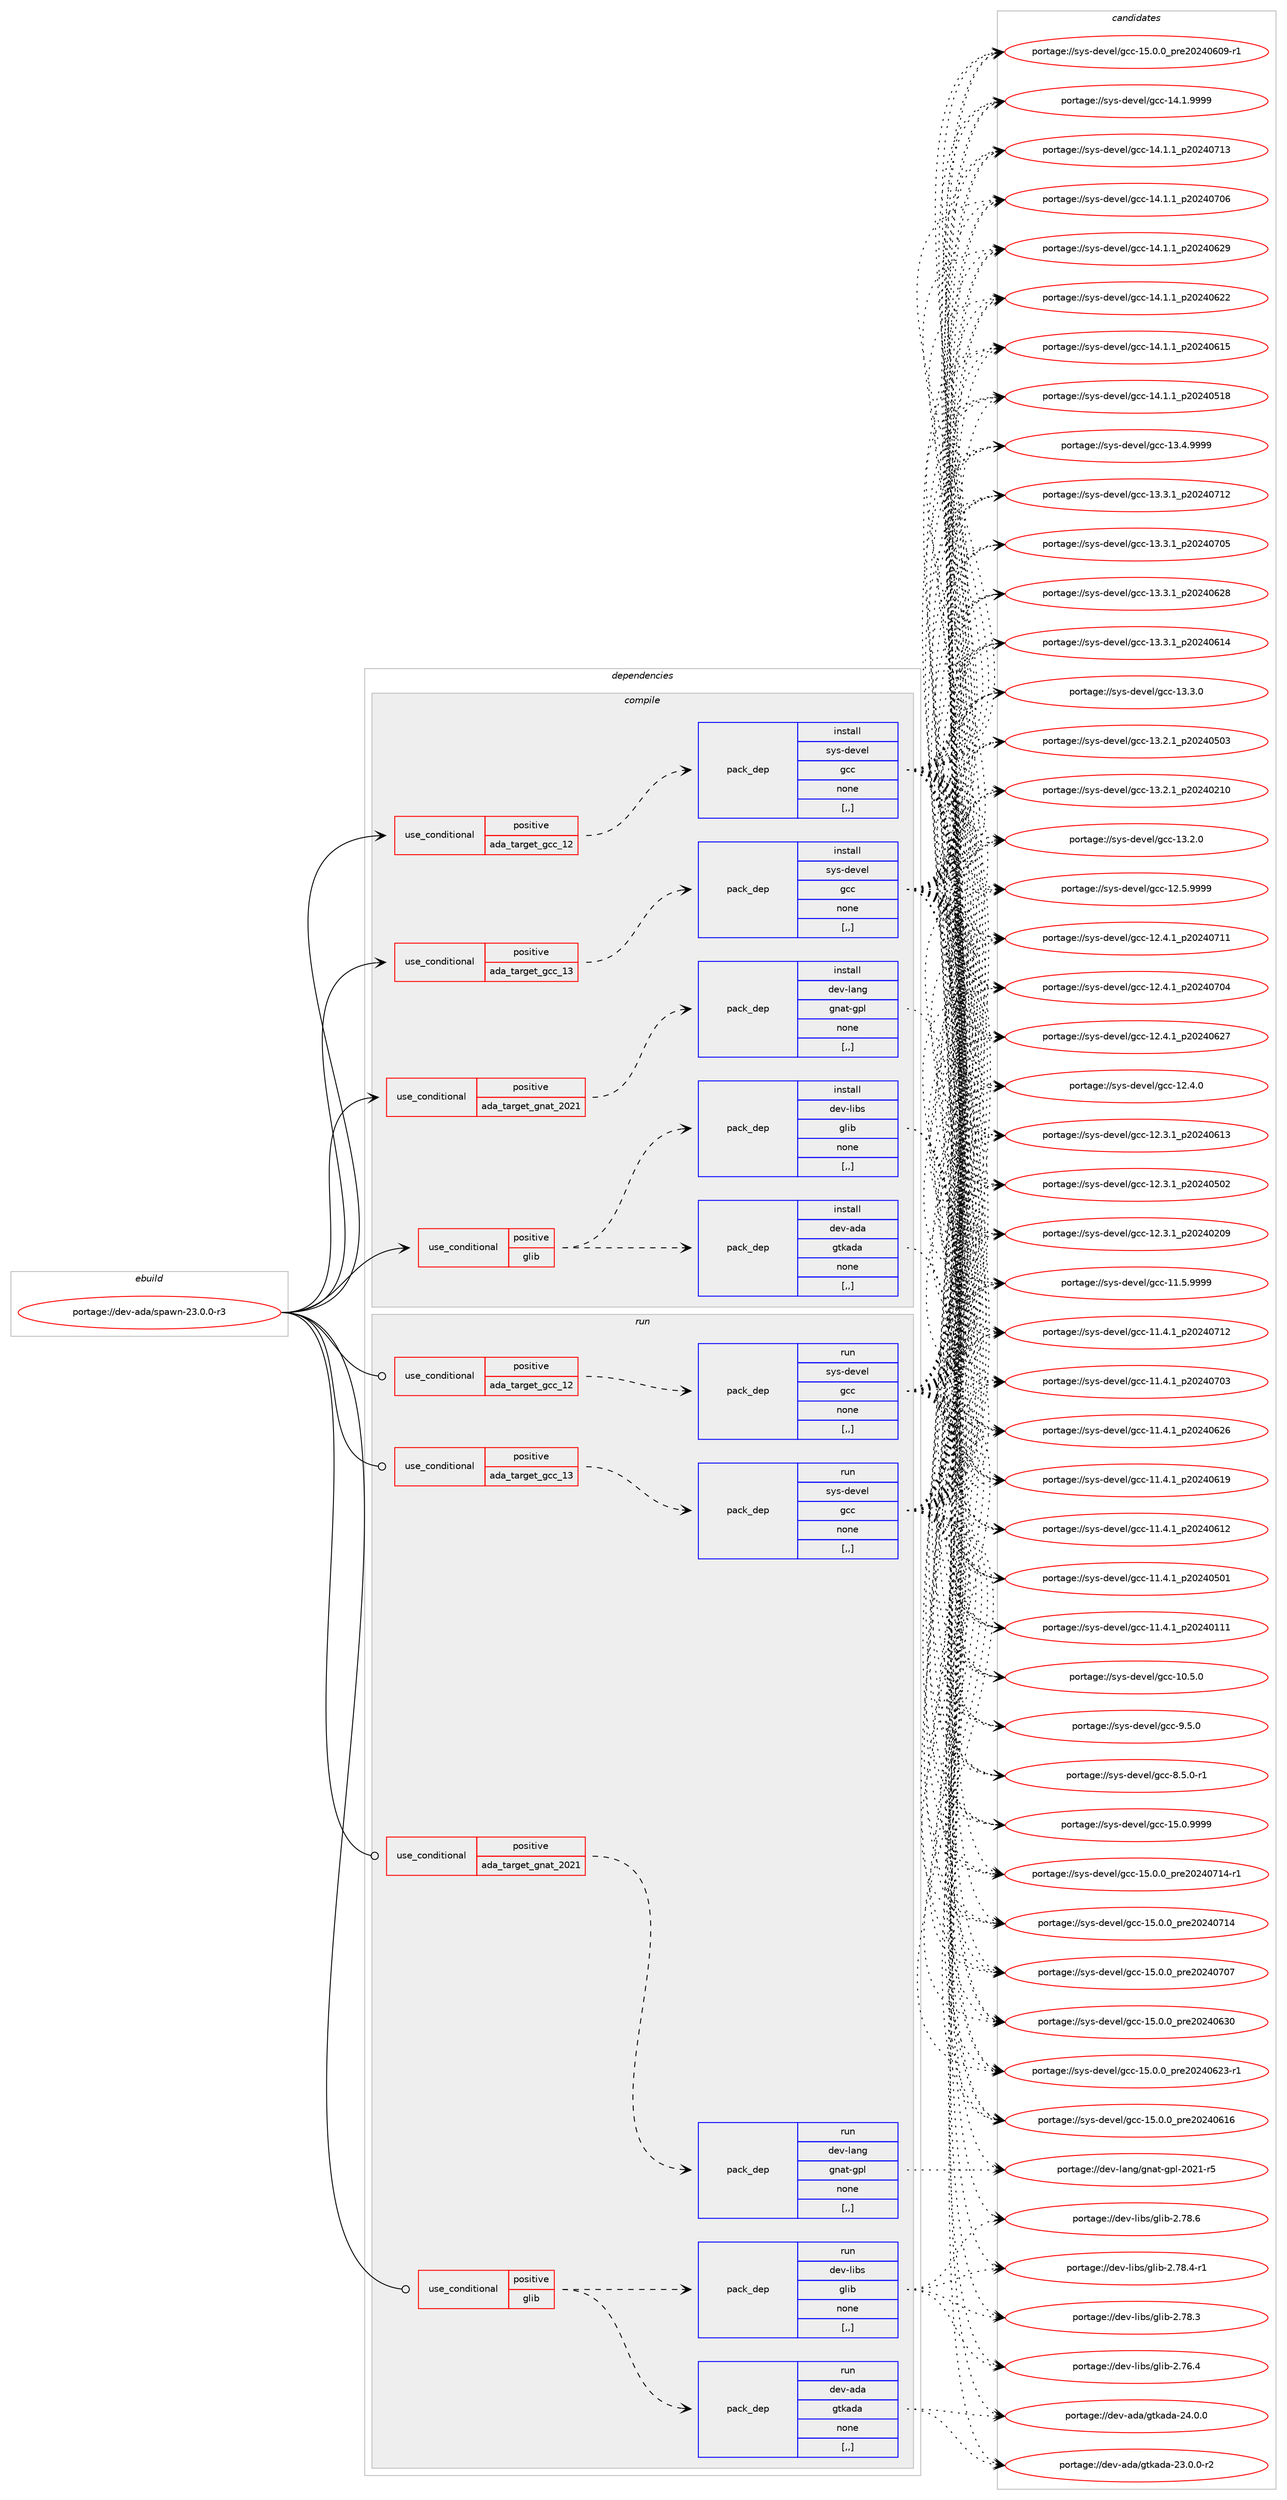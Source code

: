 digraph prolog {

# *************
# Graph options
# *************

newrank=true;
concentrate=true;
compound=true;
graph [rankdir=LR,fontname=Helvetica,fontsize=10,ranksep=1.5];#, ranksep=2.5, nodesep=0.2];
edge  [arrowhead=vee];
node  [fontname=Helvetica,fontsize=10];

# **********
# The ebuild
# **********

subgraph cluster_leftcol {
color=gray;
rank=same;
label=<<i>ebuild</i>>;
id [label="portage://dev-ada/spawn-23.0.0-r3", color=red, width=4, href="../dev-ada/spawn-23.0.0-r3.svg"];
}

# ****************
# The dependencies
# ****************

subgraph cluster_midcol {
color=gray;
label=<<i>dependencies</i>>;
subgraph cluster_compile {
fillcolor="#eeeeee";
style=filled;
label=<<i>compile</i>>;
subgraph cond16590 {
dependency63866 [label=<<TABLE BORDER="0" CELLBORDER="1" CELLSPACING="0" CELLPADDING="4"><TR><TD ROWSPAN="3" CELLPADDING="10">use_conditional</TD></TR><TR><TD>positive</TD></TR><TR><TD>ada_target_gcc_12</TD></TR></TABLE>>, shape=none, color=red];
subgraph pack46370 {
dependency63867 [label=<<TABLE BORDER="0" CELLBORDER="1" CELLSPACING="0" CELLPADDING="4" WIDTH="220"><TR><TD ROWSPAN="6" CELLPADDING="30">pack_dep</TD></TR><TR><TD WIDTH="110">install</TD></TR><TR><TD>sys-devel</TD></TR><TR><TD>gcc</TD></TR><TR><TD>none</TD></TR><TR><TD>[,,]</TD></TR></TABLE>>, shape=none, color=blue];
}
dependency63866:e -> dependency63867:w [weight=20,style="dashed",arrowhead="vee"];
}
id:e -> dependency63866:w [weight=20,style="solid",arrowhead="vee"];
subgraph cond16591 {
dependency63868 [label=<<TABLE BORDER="0" CELLBORDER="1" CELLSPACING="0" CELLPADDING="4"><TR><TD ROWSPAN="3" CELLPADDING="10">use_conditional</TD></TR><TR><TD>positive</TD></TR><TR><TD>ada_target_gcc_13</TD></TR></TABLE>>, shape=none, color=red];
subgraph pack46371 {
dependency63869 [label=<<TABLE BORDER="0" CELLBORDER="1" CELLSPACING="0" CELLPADDING="4" WIDTH="220"><TR><TD ROWSPAN="6" CELLPADDING="30">pack_dep</TD></TR><TR><TD WIDTH="110">install</TD></TR><TR><TD>sys-devel</TD></TR><TR><TD>gcc</TD></TR><TR><TD>none</TD></TR><TR><TD>[,,]</TD></TR></TABLE>>, shape=none, color=blue];
}
dependency63868:e -> dependency63869:w [weight=20,style="dashed",arrowhead="vee"];
}
id:e -> dependency63868:w [weight=20,style="solid",arrowhead="vee"];
subgraph cond16592 {
dependency63870 [label=<<TABLE BORDER="0" CELLBORDER="1" CELLSPACING="0" CELLPADDING="4"><TR><TD ROWSPAN="3" CELLPADDING="10">use_conditional</TD></TR><TR><TD>positive</TD></TR><TR><TD>ada_target_gnat_2021</TD></TR></TABLE>>, shape=none, color=red];
subgraph pack46372 {
dependency63871 [label=<<TABLE BORDER="0" CELLBORDER="1" CELLSPACING="0" CELLPADDING="4" WIDTH="220"><TR><TD ROWSPAN="6" CELLPADDING="30">pack_dep</TD></TR><TR><TD WIDTH="110">install</TD></TR><TR><TD>dev-lang</TD></TR><TR><TD>gnat-gpl</TD></TR><TR><TD>none</TD></TR><TR><TD>[,,]</TD></TR></TABLE>>, shape=none, color=blue];
}
dependency63870:e -> dependency63871:w [weight=20,style="dashed",arrowhead="vee"];
}
id:e -> dependency63870:w [weight=20,style="solid",arrowhead="vee"];
subgraph cond16593 {
dependency63872 [label=<<TABLE BORDER="0" CELLBORDER="1" CELLSPACING="0" CELLPADDING="4"><TR><TD ROWSPAN="3" CELLPADDING="10">use_conditional</TD></TR><TR><TD>positive</TD></TR><TR><TD>glib</TD></TR></TABLE>>, shape=none, color=red];
subgraph pack46373 {
dependency63873 [label=<<TABLE BORDER="0" CELLBORDER="1" CELLSPACING="0" CELLPADDING="4" WIDTH="220"><TR><TD ROWSPAN="6" CELLPADDING="30">pack_dep</TD></TR><TR><TD WIDTH="110">install</TD></TR><TR><TD>dev-ada</TD></TR><TR><TD>gtkada</TD></TR><TR><TD>none</TD></TR><TR><TD>[,,]</TD></TR></TABLE>>, shape=none, color=blue];
}
dependency63872:e -> dependency63873:w [weight=20,style="dashed",arrowhead="vee"];
subgraph pack46374 {
dependency63874 [label=<<TABLE BORDER="0" CELLBORDER="1" CELLSPACING="0" CELLPADDING="4" WIDTH="220"><TR><TD ROWSPAN="6" CELLPADDING="30">pack_dep</TD></TR><TR><TD WIDTH="110">install</TD></TR><TR><TD>dev-libs</TD></TR><TR><TD>glib</TD></TR><TR><TD>none</TD></TR><TR><TD>[,,]</TD></TR></TABLE>>, shape=none, color=blue];
}
dependency63872:e -> dependency63874:w [weight=20,style="dashed",arrowhead="vee"];
}
id:e -> dependency63872:w [weight=20,style="solid",arrowhead="vee"];
}
subgraph cluster_compileandrun {
fillcolor="#eeeeee";
style=filled;
label=<<i>compile and run</i>>;
}
subgraph cluster_run {
fillcolor="#eeeeee";
style=filled;
label=<<i>run</i>>;
subgraph cond16594 {
dependency63875 [label=<<TABLE BORDER="0" CELLBORDER="1" CELLSPACING="0" CELLPADDING="4"><TR><TD ROWSPAN="3" CELLPADDING="10">use_conditional</TD></TR><TR><TD>positive</TD></TR><TR><TD>ada_target_gcc_12</TD></TR></TABLE>>, shape=none, color=red];
subgraph pack46375 {
dependency63876 [label=<<TABLE BORDER="0" CELLBORDER="1" CELLSPACING="0" CELLPADDING="4" WIDTH="220"><TR><TD ROWSPAN="6" CELLPADDING="30">pack_dep</TD></TR><TR><TD WIDTH="110">run</TD></TR><TR><TD>sys-devel</TD></TR><TR><TD>gcc</TD></TR><TR><TD>none</TD></TR><TR><TD>[,,]</TD></TR></TABLE>>, shape=none, color=blue];
}
dependency63875:e -> dependency63876:w [weight=20,style="dashed",arrowhead="vee"];
}
id:e -> dependency63875:w [weight=20,style="solid",arrowhead="odot"];
subgraph cond16595 {
dependency63877 [label=<<TABLE BORDER="0" CELLBORDER="1" CELLSPACING="0" CELLPADDING="4"><TR><TD ROWSPAN="3" CELLPADDING="10">use_conditional</TD></TR><TR><TD>positive</TD></TR><TR><TD>ada_target_gcc_13</TD></TR></TABLE>>, shape=none, color=red];
subgraph pack46376 {
dependency63878 [label=<<TABLE BORDER="0" CELLBORDER="1" CELLSPACING="0" CELLPADDING="4" WIDTH="220"><TR><TD ROWSPAN="6" CELLPADDING="30">pack_dep</TD></TR><TR><TD WIDTH="110">run</TD></TR><TR><TD>sys-devel</TD></TR><TR><TD>gcc</TD></TR><TR><TD>none</TD></TR><TR><TD>[,,]</TD></TR></TABLE>>, shape=none, color=blue];
}
dependency63877:e -> dependency63878:w [weight=20,style="dashed",arrowhead="vee"];
}
id:e -> dependency63877:w [weight=20,style="solid",arrowhead="odot"];
subgraph cond16596 {
dependency63879 [label=<<TABLE BORDER="0" CELLBORDER="1" CELLSPACING="0" CELLPADDING="4"><TR><TD ROWSPAN="3" CELLPADDING="10">use_conditional</TD></TR><TR><TD>positive</TD></TR><TR><TD>ada_target_gnat_2021</TD></TR></TABLE>>, shape=none, color=red];
subgraph pack46377 {
dependency63880 [label=<<TABLE BORDER="0" CELLBORDER="1" CELLSPACING="0" CELLPADDING="4" WIDTH="220"><TR><TD ROWSPAN="6" CELLPADDING="30">pack_dep</TD></TR><TR><TD WIDTH="110">run</TD></TR><TR><TD>dev-lang</TD></TR><TR><TD>gnat-gpl</TD></TR><TR><TD>none</TD></TR><TR><TD>[,,]</TD></TR></TABLE>>, shape=none, color=blue];
}
dependency63879:e -> dependency63880:w [weight=20,style="dashed",arrowhead="vee"];
}
id:e -> dependency63879:w [weight=20,style="solid",arrowhead="odot"];
subgraph cond16597 {
dependency63881 [label=<<TABLE BORDER="0" CELLBORDER="1" CELLSPACING="0" CELLPADDING="4"><TR><TD ROWSPAN="3" CELLPADDING="10">use_conditional</TD></TR><TR><TD>positive</TD></TR><TR><TD>glib</TD></TR></TABLE>>, shape=none, color=red];
subgraph pack46378 {
dependency63882 [label=<<TABLE BORDER="0" CELLBORDER="1" CELLSPACING="0" CELLPADDING="4" WIDTH="220"><TR><TD ROWSPAN="6" CELLPADDING="30">pack_dep</TD></TR><TR><TD WIDTH="110">run</TD></TR><TR><TD>dev-ada</TD></TR><TR><TD>gtkada</TD></TR><TR><TD>none</TD></TR><TR><TD>[,,]</TD></TR></TABLE>>, shape=none, color=blue];
}
dependency63881:e -> dependency63882:w [weight=20,style="dashed",arrowhead="vee"];
subgraph pack46379 {
dependency63883 [label=<<TABLE BORDER="0" CELLBORDER="1" CELLSPACING="0" CELLPADDING="4" WIDTH="220"><TR><TD ROWSPAN="6" CELLPADDING="30">pack_dep</TD></TR><TR><TD WIDTH="110">run</TD></TR><TR><TD>dev-libs</TD></TR><TR><TD>glib</TD></TR><TR><TD>none</TD></TR><TR><TD>[,,]</TD></TR></TABLE>>, shape=none, color=blue];
}
dependency63881:e -> dependency63883:w [weight=20,style="dashed",arrowhead="vee"];
}
id:e -> dependency63881:w [weight=20,style="solid",arrowhead="odot"];
}
}

# **************
# The candidates
# **************

subgraph cluster_choices {
rank=same;
color=gray;
label=<<i>candidates</i>>;

subgraph choice46370 {
color=black;
nodesep=1;
choice1151211154510010111810110847103999945495346484657575757 [label="portage://sys-devel/gcc-15.0.9999", color=red, width=4,href="../sys-devel/gcc-15.0.9999.svg"];
choice11512111545100101118101108471039999454953464846489511211410150485052485549524511449 [label="portage://sys-devel/gcc-15.0.0_pre20240714-r1", color=red, width=4,href="../sys-devel/gcc-15.0.0_pre20240714-r1.svg"];
choice1151211154510010111810110847103999945495346484648951121141015048505248554952 [label="portage://sys-devel/gcc-15.0.0_pre20240714", color=red, width=4,href="../sys-devel/gcc-15.0.0_pre20240714.svg"];
choice1151211154510010111810110847103999945495346484648951121141015048505248554855 [label="portage://sys-devel/gcc-15.0.0_pre20240707", color=red, width=4,href="../sys-devel/gcc-15.0.0_pre20240707.svg"];
choice1151211154510010111810110847103999945495346484648951121141015048505248545148 [label="portage://sys-devel/gcc-15.0.0_pre20240630", color=red, width=4,href="../sys-devel/gcc-15.0.0_pre20240630.svg"];
choice11512111545100101118101108471039999454953464846489511211410150485052485450514511449 [label="portage://sys-devel/gcc-15.0.0_pre20240623-r1", color=red, width=4,href="../sys-devel/gcc-15.0.0_pre20240623-r1.svg"];
choice1151211154510010111810110847103999945495346484648951121141015048505248544954 [label="portage://sys-devel/gcc-15.0.0_pre20240616", color=red, width=4,href="../sys-devel/gcc-15.0.0_pre20240616.svg"];
choice11512111545100101118101108471039999454953464846489511211410150485052485448574511449 [label="portage://sys-devel/gcc-15.0.0_pre20240609-r1", color=red, width=4,href="../sys-devel/gcc-15.0.0_pre20240609-r1.svg"];
choice1151211154510010111810110847103999945495246494657575757 [label="portage://sys-devel/gcc-14.1.9999", color=red, width=4,href="../sys-devel/gcc-14.1.9999.svg"];
choice1151211154510010111810110847103999945495246494649951125048505248554951 [label="portage://sys-devel/gcc-14.1.1_p20240713", color=red, width=4,href="../sys-devel/gcc-14.1.1_p20240713.svg"];
choice1151211154510010111810110847103999945495246494649951125048505248554854 [label="portage://sys-devel/gcc-14.1.1_p20240706", color=red, width=4,href="../sys-devel/gcc-14.1.1_p20240706.svg"];
choice1151211154510010111810110847103999945495246494649951125048505248545057 [label="portage://sys-devel/gcc-14.1.1_p20240629", color=red, width=4,href="../sys-devel/gcc-14.1.1_p20240629.svg"];
choice1151211154510010111810110847103999945495246494649951125048505248545050 [label="portage://sys-devel/gcc-14.1.1_p20240622", color=red, width=4,href="../sys-devel/gcc-14.1.1_p20240622.svg"];
choice1151211154510010111810110847103999945495246494649951125048505248544953 [label="portage://sys-devel/gcc-14.1.1_p20240615", color=red, width=4,href="../sys-devel/gcc-14.1.1_p20240615.svg"];
choice1151211154510010111810110847103999945495246494649951125048505248534956 [label="portage://sys-devel/gcc-14.1.1_p20240518", color=red, width=4,href="../sys-devel/gcc-14.1.1_p20240518.svg"];
choice1151211154510010111810110847103999945495146524657575757 [label="portage://sys-devel/gcc-13.4.9999", color=red, width=4,href="../sys-devel/gcc-13.4.9999.svg"];
choice1151211154510010111810110847103999945495146514649951125048505248554950 [label="portage://sys-devel/gcc-13.3.1_p20240712", color=red, width=4,href="../sys-devel/gcc-13.3.1_p20240712.svg"];
choice1151211154510010111810110847103999945495146514649951125048505248554853 [label="portage://sys-devel/gcc-13.3.1_p20240705", color=red, width=4,href="../sys-devel/gcc-13.3.1_p20240705.svg"];
choice1151211154510010111810110847103999945495146514649951125048505248545056 [label="portage://sys-devel/gcc-13.3.1_p20240628", color=red, width=4,href="../sys-devel/gcc-13.3.1_p20240628.svg"];
choice1151211154510010111810110847103999945495146514649951125048505248544952 [label="portage://sys-devel/gcc-13.3.1_p20240614", color=red, width=4,href="../sys-devel/gcc-13.3.1_p20240614.svg"];
choice1151211154510010111810110847103999945495146514648 [label="portage://sys-devel/gcc-13.3.0", color=red, width=4,href="../sys-devel/gcc-13.3.0.svg"];
choice1151211154510010111810110847103999945495146504649951125048505248534851 [label="portage://sys-devel/gcc-13.2.1_p20240503", color=red, width=4,href="../sys-devel/gcc-13.2.1_p20240503.svg"];
choice1151211154510010111810110847103999945495146504649951125048505248504948 [label="portage://sys-devel/gcc-13.2.1_p20240210", color=red, width=4,href="../sys-devel/gcc-13.2.1_p20240210.svg"];
choice1151211154510010111810110847103999945495146504648 [label="portage://sys-devel/gcc-13.2.0", color=red, width=4,href="../sys-devel/gcc-13.2.0.svg"];
choice1151211154510010111810110847103999945495046534657575757 [label="portage://sys-devel/gcc-12.5.9999", color=red, width=4,href="../sys-devel/gcc-12.5.9999.svg"];
choice1151211154510010111810110847103999945495046524649951125048505248554949 [label="portage://sys-devel/gcc-12.4.1_p20240711", color=red, width=4,href="../sys-devel/gcc-12.4.1_p20240711.svg"];
choice1151211154510010111810110847103999945495046524649951125048505248554852 [label="portage://sys-devel/gcc-12.4.1_p20240704", color=red, width=4,href="../sys-devel/gcc-12.4.1_p20240704.svg"];
choice1151211154510010111810110847103999945495046524649951125048505248545055 [label="portage://sys-devel/gcc-12.4.1_p20240627", color=red, width=4,href="../sys-devel/gcc-12.4.1_p20240627.svg"];
choice1151211154510010111810110847103999945495046524648 [label="portage://sys-devel/gcc-12.4.0", color=red, width=4,href="../sys-devel/gcc-12.4.0.svg"];
choice1151211154510010111810110847103999945495046514649951125048505248544951 [label="portage://sys-devel/gcc-12.3.1_p20240613", color=red, width=4,href="../sys-devel/gcc-12.3.1_p20240613.svg"];
choice1151211154510010111810110847103999945495046514649951125048505248534850 [label="portage://sys-devel/gcc-12.3.1_p20240502", color=red, width=4,href="../sys-devel/gcc-12.3.1_p20240502.svg"];
choice1151211154510010111810110847103999945495046514649951125048505248504857 [label="portage://sys-devel/gcc-12.3.1_p20240209", color=red, width=4,href="../sys-devel/gcc-12.3.1_p20240209.svg"];
choice1151211154510010111810110847103999945494946534657575757 [label="portage://sys-devel/gcc-11.5.9999", color=red, width=4,href="../sys-devel/gcc-11.5.9999.svg"];
choice1151211154510010111810110847103999945494946524649951125048505248554950 [label="portage://sys-devel/gcc-11.4.1_p20240712", color=red, width=4,href="../sys-devel/gcc-11.4.1_p20240712.svg"];
choice1151211154510010111810110847103999945494946524649951125048505248554851 [label="portage://sys-devel/gcc-11.4.1_p20240703", color=red, width=4,href="../sys-devel/gcc-11.4.1_p20240703.svg"];
choice1151211154510010111810110847103999945494946524649951125048505248545054 [label="portage://sys-devel/gcc-11.4.1_p20240626", color=red, width=4,href="../sys-devel/gcc-11.4.1_p20240626.svg"];
choice1151211154510010111810110847103999945494946524649951125048505248544957 [label="portage://sys-devel/gcc-11.4.1_p20240619", color=red, width=4,href="../sys-devel/gcc-11.4.1_p20240619.svg"];
choice1151211154510010111810110847103999945494946524649951125048505248544950 [label="portage://sys-devel/gcc-11.4.1_p20240612", color=red, width=4,href="../sys-devel/gcc-11.4.1_p20240612.svg"];
choice1151211154510010111810110847103999945494946524649951125048505248534849 [label="portage://sys-devel/gcc-11.4.1_p20240501", color=red, width=4,href="../sys-devel/gcc-11.4.1_p20240501.svg"];
choice1151211154510010111810110847103999945494946524649951125048505248494949 [label="portage://sys-devel/gcc-11.4.1_p20240111", color=red, width=4,href="../sys-devel/gcc-11.4.1_p20240111.svg"];
choice1151211154510010111810110847103999945494846534648 [label="portage://sys-devel/gcc-10.5.0", color=red, width=4,href="../sys-devel/gcc-10.5.0.svg"];
choice11512111545100101118101108471039999455746534648 [label="portage://sys-devel/gcc-9.5.0", color=red, width=4,href="../sys-devel/gcc-9.5.0.svg"];
choice115121115451001011181011084710399994556465346484511449 [label="portage://sys-devel/gcc-8.5.0-r1", color=red, width=4,href="../sys-devel/gcc-8.5.0-r1.svg"];
dependency63867:e -> choice1151211154510010111810110847103999945495346484657575757:w [style=dotted,weight="100"];
dependency63867:e -> choice11512111545100101118101108471039999454953464846489511211410150485052485549524511449:w [style=dotted,weight="100"];
dependency63867:e -> choice1151211154510010111810110847103999945495346484648951121141015048505248554952:w [style=dotted,weight="100"];
dependency63867:e -> choice1151211154510010111810110847103999945495346484648951121141015048505248554855:w [style=dotted,weight="100"];
dependency63867:e -> choice1151211154510010111810110847103999945495346484648951121141015048505248545148:w [style=dotted,weight="100"];
dependency63867:e -> choice11512111545100101118101108471039999454953464846489511211410150485052485450514511449:w [style=dotted,weight="100"];
dependency63867:e -> choice1151211154510010111810110847103999945495346484648951121141015048505248544954:w [style=dotted,weight="100"];
dependency63867:e -> choice11512111545100101118101108471039999454953464846489511211410150485052485448574511449:w [style=dotted,weight="100"];
dependency63867:e -> choice1151211154510010111810110847103999945495246494657575757:w [style=dotted,weight="100"];
dependency63867:e -> choice1151211154510010111810110847103999945495246494649951125048505248554951:w [style=dotted,weight="100"];
dependency63867:e -> choice1151211154510010111810110847103999945495246494649951125048505248554854:w [style=dotted,weight="100"];
dependency63867:e -> choice1151211154510010111810110847103999945495246494649951125048505248545057:w [style=dotted,weight="100"];
dependency63867:e -> choice1151211154510010111810110847103999945495246494649951125048505248545050:w [style=dotted,weight="100"];
dependency63867:e -> choice1151211154510010111810110847103999945495246494649951125048505248544953:w [style=dotted,weight="100"];
dependency63867:e -> choice1151211154510010111810110847103999945495246494649951125048505248534956:w [style=dotted,weight="100"];
dependency63867:e -> choice1151211154510010111810110847103999945495146524657575757:w [style=dotted,weight="100"];
dependency63867:e -> choice1151211154510010111810110847103999945495146514649951125048505248554950:w [style=dotted,weight="100"];
dependency63867:e -> choice1151211154510010111810110847103999945495146514649951125048505248554853:w [style=dotted,weight="100"];
dependency63867:e -> choice1151211154510010111810110847103999945495146514649951125048505248545056:w [style=dotted,weight="100"];
dependency63867:e -> choice1151211154510010111810110847103999945495146514649951125048505248544952:w [style=dotted,weight="100"];
dependency63867:e -> choice1151211154510010111810110847103999945495146514648:w [style=dotted,weight="100"];
dependency63867:e -> choice1151211154510010111810110847103999945495146504649951125048505248534851:w [style=dotted,weight="100"];
dependency63867:e -> choice1151211154510010111810110847103999945495146504649951125048505248504948:w [style=dotted,weight="100"];
dependency63867:e -> choice1151211154510010111810110847103999945495146504648:w [style=dotted,weight="100"];
dependency63867:e -> choice1151211154510010111810110847103999945495046534657575757:w [style=dotted,weight="100"];
dependency63867:e -> choice1151211154510010111810110847103999945495046524649951125048505248554949:w [style=dotted,weight="100"];
dependency63867:e -> choice1151211154510010111810110847103999945495046524649951125048505248554852:w [style=dotted,weight="100"];
dependency63867:e -> choice1151211154510010111810110847103999945495046524649951125048505248545055:w [style=dotted,weight="100"];
dependency63867:e -> choice1151211154510010111810110847103999945495046524648:w [style=dotted,weight="100"];
dependency63867:e -> choice1151211154510010111810110847103999945495046514649951125048505248544951:w [style=dotted,weight="100"];
dependency63867:e -> choice1151211154510010111810110847103999945495046514649951125048505248534850:w [style=dotted,weight="100"];
dependency63867:e -> choice1151211154510010111810110847103999945495046514649951125048505248504857:w [style=dotted,weight="100"];
dependency63867:e -> choice1151211154510010111810110847103999945494946534657575757:w [style=dotted,weight="100"];
dependency63867:e -> choice1151211154510010111810110847103999945494946524649951125048505248554950:w [style=dotted,weight="100"];
dependency63867:e -> choice1151211154510010111810110847103999945494946524649951125048505248554851:w [style=dotted,weight="100"];
dependency63867:e -> choice1151211154510010111810110847103999945494946524649951125048505248545054:w [style=dotted,weight="100"];
dependency63867:e -> choice1151211154510010111810110847103999945494946524649951125048505248544957:w [style=dotted,weight="100"];
dependency63867:e -> choice1151211154510010111810110847103999945494946524649951125048505248544950:w [style=dotted,weight="100"];
dependency63867:e -> choice1151211154510010111810110847103999945494946524649951125048505248534849:w [style=dotted,weight="100"];
dependency63867:e -> choice1151211154510010111810110847103999945494946524649951125048505248494949:w [style=dotted,weight="100"];
dependency63867:e -> choice1151211154510010111810110847103999945494846534648:w [style=dotted,weight="100"];
dependency63867:e -> choice11512111545100101118101108471039999455746534648:w [style=dotted,weight="100"];
dependency63867:e -> choice115121115451001011181011084710399994556465346484511449:w [style=dotted,weight="100"];
}
subgraph choice46371 {
color=black;
nodesep=1;
choice1151211154510010111810110847103999945495346484657575757 [label="portage://sys-devel/gcc-15.0.9999", color=red, width=4,href="../sys-devel/gcc-15.0.9999.svg"];
choice11512111545100101118101108471039999454953464846489511211410150485052485549524511449 [label="portage://sys-devel/gcc-15.0.0_pre20240714-r1", color=red, width=4,href="../sys-devel/gcc-15.0.0_pre20240714-r1.svg"];
choice1151211154510010111810110847103999945495346484648951121141015048505248554952 [label="portage://sys-devel/gcc-15.0.0_pre20240714", color=red, width=4,href="../sys-devel/gcc-15.0.0_pre20240714.svg"];
choice1151211154510010111810110847103999945495346484648951121141015048505248554855 [label="portage://sys-devel/gcc-15.0.0_pre20240707", color=red, width=4,href="../sys-devel/gcc-15.0.0_pre20240707.svg"];
choice1151211154510010111810110847103999945495346484648951121141015048505248545148 [label="portage://sys-devel/gcc-15.0.0_pre20240630", color=red, width=4,href="../sys-devel/gcc-15.0.0_pre20240630.svg"];
choice11512111545100101118101108471039999454953464846489511211410150485052485450514511449 [label="portage://sys-devel/gcc-15.0.0_pre20240623-r1", color=red, width=4,href="../sys-devel/gcc-15.0.0_pre20240623-r1.svg"];
choice1151211154510010111810110847103999945495346484648951121141015048505248544954 [label="portage://sys-devel/gcc-15.0.0_pre20240616", color=red, width=4,href="../sys-devel/gcc-15.0.0_pre20240616.svg"];
choice11512111545100101118101108471039999454953464846489511211410150485052485448574511449 [label="portage://sys-devel/gcc-15.0.0_pre20240609-r1", color=red, width=4,href="../sys-devel/gcc-15.0.0_pre20240609-r1.svg"];
choice1151211154510010111810110847103999945495246494657575757 [label="portage://sys-devel/gcc-14.1.9999", color=red, width=4,href="../sys-devel/gcc-14.1.9999.svg"];
choice1151211154510010111810110847103999945495246494649951125048505248554951 [label="portage://sys-devel/gcc-14.1.1_p20240713", color=red, width=4,href="../sys-devel/gcc-14.1.1_p20240713.svg"];
choice1151211154510010111810110847103999945495246494649951125048505248554854 [label="portage://sys-devel/gcc-14.1.1_p20240706", color=red, width=4,href="../sys-devel/gcc-14.1.1_p20240706.svg"];
choice1151211154510010111810110847103999945495246494649951125048505248545057 [label="portage://sys-devel/gcc-14.1.1_p20240629", color=red, width=4,href="../sys-devel/gcc-14.1.1_p20240629.svg"];
choice1151211154510010111810110847103999945495246494649951125048505248545050 [label="portage://sys-devel/gcc-14.1.1_p20240622", color=red, width=4,href="../sys-devel/gcc-14.1.1_p20240622.svg"];
choice1151211154510010111810110847103999945495246494649951125048505248544953 [label="portage://sys-devel/gcc-14.1.1_p20240615", color=red, width=4,href="../sys-devel/gcc-14.1.1_p20240615.svg"];
choice1151211154510010111810110847103999945495246494649951125048505248534956 [label="portage://sys-devel/gcc-14.1.1_p20240518", color=red, width=4,href="../sys-devel/gcc-14.1.1_p20240518.svg"];
choice1151211154510010111810110847103999945495146524657575757 [label="portage://sys-devel/gcc-13.4.9999", color=red, width=4,href="../sys-devel/gcc-13.4.9999.svg"];
choice1151211154510010111810110847103999945495146514649951125048505248554950 [label="portage://sys-devel/gcc-13.3.1_p20240712", color=red, width=4,href="../sys-devel/gcc-13.3.1_p20240712.svg"];
choice1151211154510010111810110847103999945495146514649951125048505248554853 [label="portage://sys-devel/gcc-13.3.1_p20240705", color=red, width=4,href="../sys-devel/gcc-13.3.1_p20240705.svg"];
choice1151211154510010111810110847103999945495146514649951125048505248545056 [label="portage://sys-devel/gcc-13.3.1_p20240628", color=red, width=4,href="../sys-devel/gcc-13.3.1_p20240628.svg"];
choice1151211154510010111810110847103999945495146514649951125048505248544952 [label="portage://sys-devel/gcc-13.3.1_p20240614", color=red, width=4,href="../sys-devel/gcc-13.3.1_p20240614.svg"];
choice1151211154510010111810110847103999945495146514648 [label="portage://sys-devel/gcc-13.3.0", color=red, width=4,href="../sys-devel/gcc-13.3.0.svg"];
choice1151211154510010111810110847103999945495146504649951125048505248534851 [label="portage://sys-devel/gcc-13.2.1_p20240503", color=red, width=4,href="../sys-devel/gcc-13.2.1_p20240503.svg"];
choice1151211154510010111810110847103999945495146504649951125048505248504948 [label="portage://sys-devel/gcc-13.2.1_p20240210", color=red, width=4,href="../sys-devel/gcc-13.2.1_p20240210.svg"];
choice1151211154510010111810110847103999945495146504648 [label="portage://sys-devel/gcc-13.2.0", color=red, width=4,href="../sys-devel/gcc-13.2.0.svg"];
choice1151211154510010111810110847103999945495046534657575757 [label="portage://sys-devel/gcc-12.5.9999", color=red, width=4,href="../sys-devel/gcc-12.5.9999.svg"];
choice1151211154510010111810110847103999945495046524649951125048505248554949 [label="portage://sys-devel/gcc-12.4.1_p20240711", color=red, width=4,href="../sys-devel/gcc-12.4.1_p20240711.svg"];
choice1151211154510010111810110847103999945495046524649951125048505248554852 [label="portage://sys-devel/gcc-12.4.1_p20240704", color=red, width=4,href="../sys-devel/gcc-12.4.1_p20240704.svg"];
choice1151211154510010111810110847103999945495046524649951125048505248545055 [label="portage://sys-devel/gcc-12.4.1_p20240627", color=red, width=4,href="../sys-devel/gcc-12.4.1_p20240627.svg"];
choice1151211154510010111810110847103999945495046524648 [label="portage://sys-devel/gcc-12.4.0", color=red, width=4,href="../sys-devel/gcc-12.4.0.svg"];
choice1151211154510010111810110847103999945495046514649951125048505248544951 [label="portage://sys-devel/gcc-12.3.1_p20240613", color=red, width=4,href="../sys-devel/gcc-12.3.1_p20240613.svg"];
choice1151211154510010111810110847103999945495046514649951125048505248534850 [label="portage://sys-devel/gcc-12.3.1_p20240502", color=red, width=4,href="../sys-devel/gcc-12.3.1_p20240502.svg"];
choice1151211154510010111810110847103999945495046514649951125048505248504857 [label="portage://sys-devel/gcc-12.3.1_p20240209", color=red, width=4,href="../sys-devel/gcc-12.3.1_p20240209.svg"];
choice1151211154510010111810110847103999945494946534657575757 [label="portage://sys-devel/gcc-11.5.9999", color=red, width=4,href="../sys-devel/gcc-11.5.9999.svg"];
choice1151211154510010111810110847103999945494946524649951125048505248554950 [label="portage://sys-devel/gcc-11.4.1_p20240712", color=red, width=4,href="../sys-devel/gcc-11.4.1_p20240712.svg"];
choice1151211154510010111810110847103999945494946524649951125048505248554851 [label="portage://sys-devel/gcc-11.4.1_p20240703", color=red, width=4,href="../sys-devel/gcc-11.4.1_p20240703.svg"];
choice1151211154510010111810110847103999945494946524649951125048505248545054 [label="portage://sys-devel/gcc-11.4.1_p20240626", color=red, width=4,href="../sys-devel/gcc-11.4.1_p20240626.svg"];
choice1151211154510010111810110847103999945494946524649951125048505248544957 [label="portage://sys-devel/gcc-11.4.1_p20240619", color=red, width=4,href="../sys-devel/gcc-11.4.1_p20240619.svg"];
choice1151211154510010111810110847103999945494946524649951125048505248544950 [label="portage://sys-devel/gcc-11.4.1_p20240612", color=red, width=4,href="../sys-devel/gcc-11.4.1_p20240612.svg"];
choice1151211154510010111810110847103999945494946524649951125048505248534849 [label="portage://sys-devel/gcc-11.4.1_p20240501", color=red, width=4,href="../sys-devel/gcc-11.4.1_p20240501.svg"];
choice1151211154510010111810110847103999945494946524649951125048505248494949 [label="portage://sys-devel/gcc-11.4.1_p20240111", color=red, width=4,href="../sys-devel/gcc-11.4.1_p20240111.svg"];
choice1151211154510010111810110847103999945494846534648 [label="portage://sys-devel/gcc-10.5.0", color=red, width=4,href="../sys-devel/gcc-10.5.0.svg"];
choice11512111545100101118101108471039999455746534648 [label="portage://sys-devel/gcc-9.5.0", color=red, width=4,href="../sys-devel/gcc-9.5.0.svg"];
choice115121115451001011181011084710399994556465346484511449 [label="portage://sys-devel/gcc-8.5.0-r1", color=red, width=4,href="../sys-devel/gcc-8.5.0-r1.svg"];
dependency63869:e -> choice1151211154510010111810110847103999945495346484657575757:w [style=dotted,weight="100"];
dependency63869:e -> choice11512111545100101118101108471039999454953464846489511211410150485052485549524511449:w [style=dotted,weight="100"];
dependency63869:e -> choice1151211154510010111810110847103999945495346484648951121141015048505248554952:w [style=dotted,weight="100"];
dependency63869:e -> choice1151211154510010111810110847103999945495346484648951121141015048505248554855:w [style=dotted,weight="100"];
dependency63869:e -> choice1151211154510010111810110847103999945495346484648951121141015048505248545148:w [style=dotted,weight="100"];
dependency63869:e -> choice11512111545100101118101108471039999454953464846489511211410150485052485450514511449:w [style=dotted,weight="100"];
dependency63869:e -> choice1151211154510010111810110847103999945495346484648951121141015048505248544954:w [style=dotted,weight="100"];
dependency63869:e -> choice11512111545100101118101108471039999454953464846489511211410150485052485448574511449:w [style=dotted,weight="100"];
dependency63869:e -> choice1151211154510010111810110847103999945495246494657575757:w [style=dotted,weight="100"];
dependency63869:e -> choice1151211154510010111810110847103999945495246494649951125048505248554951:w [style=dotted,weight="100"];
dependency63869:e -> choice1151211154510010111810110847103999945495246494649951125048505248554854:w [style=dotted,weight="100"];
dependency63869:e -> choice1151211154510010111810110847103999945495246494649951125048505248545057:w [style=dotted,weight="100"];
dependency63869:e -> choice1151211154510010111810110847103999945495246494649951125048505248545050:w [style=dotted,weight="100"];
dependency63869:e -> choice1151211154510010111810110847103999945495246494649951125048505248544953:w [style=dotted,weight="100"];
dependency63869:e -> choice1151211154510010111810110847103999945495246494649951125048505248534956:w [style=dotted,weight="100"];
dependency63869:e -> choice1151211154510010111810110847103999945495146524657575757:w [style=dotted,weight="100"];
dependency63869:e -> choice1151211154510010111810110847103999945495146514649951125048505248554950:w [style=dotted,weight="100"];
dependency63869:e -> choice1151211154510010111810110847103999945495146514649951125048505248554853:w [style=dotted,weight="100"];
dependency63869:e -> choice1151211154510010111810110847103999945495146514649951125048505248545056:w [style=dotted,weight="100"];
dependency63869:e -> choice1151211154510010111810110847103999945495146514649951125048505248544952:w [style=dotted,weight="100"];
dependency63869:e -> choice1151211154510010111810110847103999945495146514648:w [style=dotted,weight="100"];
dependency63869:e -> choice1151211154510010111810110847103999945495146504649951125048505248534851:w [style=dotted,weight="100"];
dependency63869:e -> choice1151211154510010111810110847103999945495146504649951125048505248504948:w [style=dotted,weight="100"];
dependency63869:e -> choice1151211154510010111810110847103999945495146504648:w [style=dotted,weight="100"];
dependency63869:e -> choice1151211154510010111810110847103999945495046534657575757:w [style=dotted,weight="100"];
dependency63869:e -> choice1151211154510010111810110847103999945495046524649951125048505248554949:w [style=dotted,weight="100"];
dependency63869:e -> choice1151211154510010111810110847103999945495046524649951125048505248554852:w [style=dotted,weight="100"];
dependency63869:e -> choice1151211154510010111810110847103999945495046524649951125048505248545055:w [style=dotted,weight="100"];
dependency63869:e -> choice1151211154510010111810110847103999945495046524648:w [style=dotted,weight="100"];
dependency63869:e -> choice1151211154510010111810110847103999945495046514649951125048505248544951:w [style=dotted,weight="100"];
dependency63869:e -> choice1151211154510010111810110847103999945495046514649951125048505248534850:w [style=dotted,weight="100"];
dependency63869:e -> choice1151211154510010111810110847103999945495046514649951125048505248504857:w [style=dotted,weight="100"];
dependency63869:e -> choice1151211154510010111810110847103999945494946534657575757:w [style=dotted,weight="100"];
dependency63869:e -> choice1151211154510010111810110847103999945494946524649951125048505248554950:w [style=dotted,weight="100"];
dependency63869:e -> choice1151211154510010111810110847103999945494946524649951125048505248554851:w [style=dotted,weight="100"];
dependency63869:e -> choice1151211154510010111810110847103999945494946524649951125048505248545054:w [style=dotted,weight="100"];
dependency63869:e -> choice1151211154510010111810110847103999945494946524649951125048505248544957:w [style=dotted,weight="100"];
dependency63869:e -> choice1151211154510010111810110847103999945494946524649951125048505248544950:w [style=dotted,weight="100"];
dependency63869:e -> choice1151211154510010111810110847103999945494946524649951125048505248534849:w [style=dotted,weight="100"];
dependency63869:e -> choice1151211154510010111810110847103999945494946524649951125048505248494949:w [style=dotted,weight="100"];
dependency63869:e -> choice1151211154510010111810110847103999945494846534648:w [style=dotted,weight="100"];
dependency63869:e -> choice11512111545100101118101108471039999455746534648:w [style=dotted,weight="100"];
dependency63869:e -> choice115121115451001011181011084710399994556465346484511449:w [style=dotted,weight="100"];
}
subgraph choice46372 {
color=black;
nodesep=1;
choice100101118451089711010347103110971164510311210845504850494511453 [label="portage://dev-lang/gnat-gpl-2021-r5", color=red, width=4,href="../dev-lang/gnat-gpl-2021-r5.svg"];
dependency63871:e -> choice100101118451089711010347103110971164510311210845504850494511453:w [style=dotted,weight="100"];
}
subgraph choice46373 {
color=black;
nodesep=1;
choice10010111845971009747103116107971009745505246484648 [label="portage://dev-ada/gtkada-24.0.0", color=red, width=4,href="../dev-ada/gtkada-24.0.0.svg"];
choice100101118459710097471031161079710097455051464846484511450 [label="portage://dev-ada/gtkada-23.0.0-r2", color=red, width=4,href="../dev-ada/gtkada-23.0.0-r2.svg"];
dependency63873:e -> choice10010111845971009747103116107971009745505246484648:w [style=dotted,weight="100"];
dependency63873:e -> choice100101118459710097471031161079710097455051464846484511450:w [style=dotted,weight="100"];
}
subgraph choice46374 {
color=black;
nodesep=1;
choice1001011184510810598115471031081059845504655564654 [label="portage://dev-libs/glib-2.78.6", color=red, width=4,href="../dev-libs/glib-2.78.6.svg"];
choice10010111845108105981154710310810598455046555646524511449 [label="portage://dev-libs/glib-2.78.4-r1", color=red, width=4,href="../dev-libs/glib-2.78.4-r1.svg"];
choice1001011184510810598115471031081059845504655564651 [label="portage://dev-libs/glib-2.78.3", color=red, width=4,href="../dev-libs/glib-2.78.3.svg"];
choice1001011184510810598115471031081059845504655544652 [label="portage://dev-libs/glib-2.76.4", color=red, width=4,href="../dev-libs/glib-2.76.4.svg"];
dependency63874:e -> choice1001011184510810598115471031081059845504655564654:w [style=dotted,weight="100"];
dependency63874:e -> choice10010111845108105981154710310810598455046555646524511449:w [style=dotted,weight="100"];
dependency63874:e -> choice1001011184510810598115471031081059845504655564651:w [style=dotted,weight="100"];
dependency63874:e -> choice1001011184510810598115471031081059845504655544652:w [style=dotted,weight="100"];
}
subgraph choice46375 {
color=black;
nodesep=1;
choice1151211154510010111810110847103999945495346484657575757 [label="portage://sys-devel/gcc-15.0.9999", color=red, width=4,href="../sys-devel/gcc-15.0.9999.svg"];
choice11512111545100101118101108471039999454953464846489511211410150485052485549524511449 [label="portage://sys-devel/gcc-15.0.0_pre20240714-r1", color=red, width=4,href="../sys-devel/gcc-15.0.0_pre20240714-r1.svg"];
choice1151211154510010111810110847103999945495346484648951121141015048505248554952 [label="portage://sys-devel/gcc-15.0.0_pre20240714", color=red, width=4,href="../sys-devel/gcc-15.0.0_pre20240714.svg"];
choice1151211154510010111810110847103999945495346484648951121141015048505248554855 [label="portage://sys-devel/gcc-15.0.0_pre20240707", color=red, width=4,href="../sys-devel/gcc-15.0.0_pre20240707.svg"];
choice1151211154510010111810110847103999945495346484648951121141015048505248545148 [label="portage://sys-devel/gcc-15.0.0_pre20240630", color=red, width=4,href="../sys-devel/gcc-15.0.0_pre20240630.svg"];
choice11512111545100101118101108471039999454953464846489511211410150485052485450514511449 [label="portage://sys-devel/gcc-15.0.0_pre20240623-r1", color=red, width=4,href="../sys-devel/gcc-15.0.0_pre20240623-r1.svg"];
choice1151211154510010111810110847103999945495346484648951121141015048505248544954 [label="portage://sys-devel/gcc-15.0.0_pre20240616", color=red, width=4,href="../sys-devel/gcc-15.0.0_pre20240616.svg"];
choice11512111545100101118101108471039999454953464846489511211410150485052485448574511449 [label="portage://sys-devel/gcc-15.0.0_pre20240609-r1", color=red, width=4,href="../sys-devel/gcc-15.0.0_pre20240609-r1.svg"];
choice1151211154510010111810110847103999945495246494657575757 [label="portage://sys-devel/gcc-14.1.9999", color=red, width=4,href="../sys-devel/gcc-14.1.9999.svg"];
choice1151211154510010111810110847103999945495246494649951125048505248554951 [label="portage://sys-devel/gcc-14.1.1_p20240713", color=red, width=4,href="../sys-devel/gcc-14.1.1_p20240713.svg"];
choice1151211154510010111810110847103999945495246494649951125048505248554854 [label="portage://sys-devel/gcc-14.1.1_p20240706", color=red, width=4,href="../sys-devel/gcc-14.1.1_p20240706.svg"];
choice1151211154510010111810110847103999945495246494649951125048505248545057 [label="portage://sys-devel/gcc-14.1.1_p20240629", color=red, width=4,href="../sys-devel/gcc-14.1.1_p20240629.svg"];
choice1151211154510010111810110847103999945495246494649951125048505248545050 [label="portage://sys-devel/gcc-14.1.1_p20240622", color=red, width=4,href="../sys-devel/gcc-14.1.1_p20240622.svg"];
choice1151211154510010111810110847103999945495246494649951125048505248544953 [label="portage://sys-devel/gcc-14.1.1_p20240615", color=red, width=4,href="../sys-devel/gcc-14.1.1_p20240615.svg"];
choice1151211154510010111810110847103999945495246494649951125048505248534956 [label="portage://sys-devel/gcc-14.1.1_p20240518", color=red, width=4,href="../sys-devel/gcc-14.1.1_p20240518.svg"];
choice1151211154510010111810110847103999945495146524657575757 [label="portage://sys-devel/gcc-13.4.9999", color=red, width=4,href="../sys-devel/gcc-13.4.9999.svg"];
choice1151211154510010111810110847103999945495146514649951125048505248554950 [label="portage://sys-devel/gcc-13.3.1_p20240712", color=red, width=4,href="../sys-devel/gcc-13.3.1_p20240712.svg"];
choice1151211154510010111810110847103999945495146514649951125048505248554853 [label="portage://sys-devel/gcc-13.3.1_p20240705", color=red, width=4,href="../sys-devel/gcc-13.3.1_p20240705.svg"];
choice1151211154510010111810110847103999945495146514649951125048505248545056 [label="portage://sys-devel/gcc-13.3.1_p20240628", color=red, width=4,href="../sys-devel/gcc-13.3.1_p20240628.svg"];
choice1151211154510010111810110847103999945495146514649951125048505248544952 [label="portage://sys-devel/gcc-13.3.1_p20240614", color=red, width=4,href="../sys-devel/gcc-13.3.1_p20240614.svg"];
choice1151211154510010111810110847103999945495146514648 [label="portage://sys-devel/gcc-13.3.0", color=red, width=4,href="../sys-devel/gcc-13.3.0.svg"];
choice1151211154510010111810110847103999945495146504649951125048505248534851 [label="portage://sys-devel/gcc-13.2.1_p20240503", color=red, width=4,href="../sys-devel/gcc-13.2.1_p20240503.svg"];
choice1151211154510010111810110847103999945495146504649951125048505248504948 [label="portage://sys-devel/gcc-13.2.1_p20240210", color=red, width=4,href="../sys-devel/gcc-13.2.1_p20240210.svg"];
choice1151211154510010111810110847103999945495146504648 [label="portage://sys-devel/gcc-13.2.0", color=red, width=4,href="../sys-devel/gcc-13.2.0.svg"];
choice1151211154510010111810110847103999945495046534657575757 [label="portage://sys-devel/gcc-12.5.9999", color=red, width=4,href="../sys-devel/gcc-12.5.9999.svg"];
choice1151211154510010111810110847103999945495046524649951125048505248554949 [label="portage://sys-devel/gcc-12.4.1_p20240711", color=red, width=4,href="../sys-devel/gcc-12.4.1_p20240711.svg"];
choice1151211154510010111810110847103999945495046524649951125048505248554852 [label="portage://sys-devel/gcc-12.4.1_p20240704", color=red, width=4,href="../sys-devel/gcc-12.4.1_p20240704.svg"];
choice1151211154510010111810110847103999945495046524649951125048505248545055 [label="portage://sys-devel/gcc-12.4.1_p20240627", color=red, width=4,href="../sys-devel/gcc-12.4.1_p20240627.svg"];
choice1151211154510010111810110847103999945495046524648 [label="portage://sys-devel/gcc-12.4.0", color=red, width=4,href="../sys-devel/gcc-12.4.0.svg"];
choice1151211154510010111810110847103999945495046514649951125048505248544951 [label="portage://sys-devel/gcc-12.3.1_p20240613", color=red, width=4,href="../sys-devel/gcc-12.3.1_p20240613.svg"];
choice1151211154510010111810110847103999945495046514649951125048505248534850 [label="portage://sys-devel/gcc-12.3.1_p20240502", color=red, width=4,href="../sys-devel/gcc-12.3.1_p20240502.svg"];
choice1151211154510010111810110847103999945495046514649951125048505248504857 [label="portage://sys-devel/gcc-12.3.1_p20240209", color=red, width=4,href="../sys-devel/gcc-12.3.1_p20240209.svg"];
choice1151211154510010111810110847103999945494946534657575757 [label="portage://sys-devel/gcc-11.5.9999", color=red, width=4,href="../sys-devel/gcc-11.5.9999.svg"];
choice1151211154510010111810110847103999945494946524649951125048505248554950 [label="portage://sys-devel/gcc-11.4.1_p20240712", color=red, width=4,href="../sys-devel/gcc-11.4.1_p20240712.svg"];
choice1151211154510010111810110847103999945494946524649951125048505248554851 [label="portage://sys-devel/gcc-11.4.1_p20240703", color=red, width=4,href="../sys-devel/gcc-11.4.1_p20240703.svg"];
choice1151211154510010111810110847103999945494946524649951125048505248545054 [label="portage://sys-devel/gcc-11.4.1_p20240626", color=red, width=4,href="../sys-devel/gcc-11.4.1_p20240626.svg"];
choice1151211154510010111810110847103999945494946524649951125048505248544957 [label="portage://sys-devel/gcc-11.4.1_p20240619", color=red, width=4,href="../sys-devel/gcc-11.4.1_p20240619.svg"];
choice1151211154510010111810110847103999945494946524649951125048505248544950 [label="portage://sys-devel/gcc-11.4.1_p20240612", color=red, width=4,href="../sys-devel/gcc-11.4.1_p20240612.svg"];
choice1151211154510010111810110847103999945494946524649951125048505248534849 [label="portage://sys-devel/gcc-11.4.1_p20240501", color=red, width=4,href="../sys-devel/gcc-11.4.1_p20240501.svg"];
choice1151211154510010111810110847103999945494946524649951125048505248494949 [label="portage://sys-devel/gcc-11.4.1_p20240111", color=red, width=4,href="../sys-devel/gcc-11.4.1_p20240111.svg"];
choice1151211154510010111810110847103999945494846534648 [label="portage://sys-devel/gcc-10.5.0", color=red, width=4,href="../sys-devel/gcc-10.5.0.svg"];
choice11512111545100101118101108471039999455746534648 [label="portage://sys-devel/gcc-9.5.0", color=red, width=4,href="../sys-devel/gcc-9.5.0.svg"];
choice115121115451001011181011084710399994556465346484511449 [label="portage://sys-devel/gcc-8.5.0-r1", color=red, width=4,href="../sys-devel/gcc-8.5.0-r1.svg"];
dependency63876:e -> choice1151211154510010111810110847103999945495346484657575757:w [style=dotted,weight="100"];
dependency63876:e -> choice11512111545100101118101108471039999454953464846489511211410150485052485549524511449:w [style=dotted,weight="100"];
dependency63876:e -> choice1151211154510010111810110847103999945495346484648951121141015048505248554952:w [style=dotted,weight="100"];
dependency63876:e -> choice1151211154510010111810110847103999945495346484648951121141015048505248554855:w [style=dotted,weight="100"];
dependency63876:e -> choice1151211154510010111810110847103999945495346484648951121141015048505248545148:w [style=dotted,weight="100"];
dependency63876:e -> choice11512111545100101118101108471039999454953464846489511211410150485052485450514511449:w [style=dotted,weight="100"];
dependency63876:e -> choice1151211154510010111810110847103999945495346484648951121141015048505248544954:w [style=dotted,weight="100"];
dependency63876:e -> choice11512111545100101118101108471039999454953464846489511211410150485052485448574511449:w [style=dotted,weight="100"];
dependency63876:e -> choice1151211154510010111810110847103999945495246494657575757:w [style=dotted,weight="100"];
dependency63876:e -> choice1151211154510010111810110847103999945495246494649951125048505248554951:w [style=dotted,weight="100"];
dependency63876:e -> choice1151211154510010111810110847103999945495246494649951125048505248554854:w [style=dotted,weight="100"];
dependency63876:e -> choice1151211154510010111810110847103999945495246494649951125048505248545057:w [style=dotted,weight="100"];
dependency63876:e -> choice1151211154510010111810110847103999945495246494649951125048505248545050:w [style=dotted,weight="100"];
dependency63876:e -> choice1151211154510010111810110847103999945495246494649951125048505248544953:w [style=dotted,weight="100"];
dependency63876:e -> choice1151211154510010111810110847103999945495246494649951125048505248534956:w [style=dotted,weight="100"];
dependency63876:e -> choice1151211154510010111810110847103999945495146524657575757:w [style=dotted,weight="100"];
dependency63876:e -> choice1151211154510010111810110847103999945495146514649951125048505248554950:w [style=dotted,weight="100"];
dependency63876:e -> choice1151211154510010111810110847103999945495146514649951125048505248554853:w [style=dotted,weight="100"];
dependency63876:e -> choice1151211154510010111810110847103999945495146514649951125048505248545056:w [style=dotted,weight="100"];
dependency63876:e -> choice1151211154510010111810110847103999945495146514649951125048505248544952:w [style=dotted,weight="100"];
dependency63876:e -> choice1151211154510010111810110847103999945495146514648:w [style=dotted,weight="100"];
dependency63876:e -> choice1151211154510010111810110847103999945495146504649951125048505248534851:w [style=dotted,weight="100"];
dependency63876:e -> choice1151211154510010111810110847103999945495146504649951125048505248504948:w [style=dotted,weight="100"];
dependency63876:e -> choice1151211154510010111810110847103999945495146504648:w [style=dotted,weight="100"];
dependency63876:e -> choice1151211154510010111810110847103999945495046534657575757:w [style=dotted,weight="100"];
dependency63876:e -> choice1151211154510010111810110847103999945495046524649951125048505248554949:w [style=dotted,weight="100"];
dependency63876:e -> choice1151211154510010111810110847103999945495046524649951125048505248554852:w [style=dotted,weight="100"];
dependency63876:e -> choice1151211154510010111810110847103999945495046524649951125048505248545055:w [style=dotted,weight="100"];
dependency63876:e -> choice1151211154510010111810110847103999945495046524648:w [style=dotted,weight="100"];
dependency63876:e -> choice1151211154510010111810110847103999945495046514649951125048505248544951:w [style=dotted,weight="100"];
dependency63876:e -> choice1151211154510010111810110847103999945495046514649951125048505248534850:w [style=dotted,weight="100"];
dependency63876:e -> choice1151211154510010111810110847103999945495046514649951125048505248504857:w [style=dotted,weight="100"];
dependency63876:e -> choice1151211154510010111810110847103999945494946534657575757:w [style=dotted,weight="100"];
dependency63876:e -> choice1151211154510010111810110847103999945494946524649951125048505248554950:w [style=dotted,weight="100"];
dependency63876:e -> choice1151211154510010111810110847103999945494946524649951125048505248554851:w [style=dotted,weight="100"];
dependency63876:e -> choice1151211154510010111810110847103999945494946524649951125048505248545054:w [style=dotted,weight="100"];
dependency63876:e -> choice1151211154510010111810110847103999945494946524649951125048505248544957:w [style=dotted,weight="100"];
dependency63876:e -> choice1151211154510010111810110847103999945494946524649951125048505248544950:w [style=dotted,weight="100"];
dependency63876:e -> choice1151211154510010111810110847103999945494946524649951125048505248534849:w [style=dotted,weight="100"];
dependency63876:e -> choice1151211154510010111810110847103999945494946524649951125048505248494949:w [style=dotted,weight="100"];
dependency63876:e -> choice1151211154510010111810110847103999945494846534648:w [style=dotted,weight="100"];
dependency63876:e -> choice11512111545100101118101108471039999455746534648:w [style=dotted,weight="100"];
dependency63876:e -> choice115121115451001011181011084710399994556465346484511449:w [style=dotted,weight="100"];
}
subgraph choice46376 {
color=black;
nodesep=1;
choice1151211154510010111810110847103999945495346484657575757 [label="portage://sys-devel/gcc-15.0.9999", color=red, width=4,href="../sys-devel/gcc-15.0.9999.svg"];
choice11512111545100101118101108471039999454953464846489511211410150485052485549524511449 [label="portage://sys-devel/gcc-15.0.0_pre20240714-r1", color=red, width=4,href="../sys-devel/gcc-15.0.0_pre20240714-r1.svg"];
choice1151211154510010111810110847103999945495346484648951121141015048505248554952 [label="portage://sys-devel/gcc-15.0.0_pre20240714", color=red, width=4,href="../sys-devel/gcc-15.0.0_pre20240714.svg"];
choice1151211154510010111810110847103999945495346484648951121141015048505248554855 [label="portage://sys-devel/gcc-15.0.0_pre20240707", color=red, width=4,href="../sys-devel/gcc-15.0.0_pre20240707.svg"];
choice1151211154510010111810110847103999945495346484648951121141015048505248545148 [label="portage://sys-devel/gcc-15.0.0_pre20240630", color=red, width=4,href="../sys-devel/gcc-15.0.0_pre20240630.svg"];
choice11512111545100101118101108471039999454953464846489511211410150485052485450514511449 [label="portage://sys-devel/gcc-15.0.0_pre20240623-r1", color=red, width=4,href="../sys-devel/gcc-15.0.0_pre20240623-r1.svg"];
choice1151211154510010111810110847103999945495346484648951121141015048505248544954 [label="portage://sys-devel/gcc-15.0.0_pre20240616", color=red, width=4,href="../sys-devel/gcc-15.0.0_pre20240616.svg"];
choice11512111545100101118101108471039999454953464846489511211410150485052485448574511449 [label="portage://sys-devel/gcc-15.0.0_pre20240609-r1", color=red, width=4,href="../sys-devel/gcc-15.0.0_pre20240609-r1.svg"];
choice1151211154510010111810110847103999945495246494657575757 [label="portage://sys-devel/gcc-14.1.9999", color=red, width=4,href="../sys-devel/gcc-14.1.9999.svg"];
choice1151211154510010111810110847103999945495246494649951125048505248554951 [label="portage://sys-devel/gcc-14.1.1_p20240713", color=red, width=4,href="../sys-devel/gcc-14.1.1_p20240713.svg"];
choice1151211154510010111810110847103999945495246494649951125048505248554854 [label="portage://sys-devel/gcc-14.1.1_p20240706", color=red, width=4,href="../sys-devel/gcc-14.1.1_p20240706.svg"];
choice1151211154510010111810110847103999945495246494649951125048505248545057 [label="portage://sys-devel/gcc-14.1.1_p20240629", color=red, width=4,href="../sys-devel/gcc-14.1.1_p20240629.svg"];
choice1151211154510010111810110847103999945495246494649951125048505248545050 [label="portage://sys-devel/gcc-14.1.1_p20240622", color=red, width=4,href="../sys-devel/gcc-14.1.1_p20240622.svg"];
choice1151211154510010111810110847103999945495246494649951125048505248544953 [label="portage://sys-devel/gcc-14.1.1_p20240615", color=red, width=4,href="../sys-devel/gcc-14.1.1_p20240615.svg"];
choice1151211154510010111810110847103999945495246494649951125048505248534956 [label="portage://sys-devel/gcc-14.1.1_p20240518", color=red, width=4,href="../sys-devel/gcc-14.1.1_p20240518.svg"];
choice1151211154510010111810110847103999945495146524657575757 [label="portage://sys-devel/gcc-13.4.9999", color=red, width=4,href="../sys-devel/gcc-13.4.9999.svg"];
choice1151211154510010111810110847103999945495146514649951125048505248554950 [label="portage://sys-devel/gcc-13.3.1_p20240712", color=red, width=4,href="../sys-devel/gcc-13.3.1_p20240712.svg"];
choice1151211154510010111810110847103999945495146514649951125048505248554853 [label="portage://sys-devel/gcc-13.3.1_p20240705", color=red, width=4,href="../sys-devel/gcc-13.3.1_p20240705.svg"];
choice1151211154510010111810110847103999945495146514649951125048505248545056 [label="portage://sys-devel/gcc-13.3.1_p20240628", color=red, width=4,href="../sys-devel/gcc-13.3.1_p20240628.svg"];
choice1151211154510010111810110847103999945495146514649951125048505248544952 [label="portage://sys-devel/gcc-13.3.1_p20240614", color=red, width=4,href="../sys-devel/gcc-13.3.1_p20240614.svg"];
choice1151211154510010111810110847103999945495146514648 [label="portage://sys-devel/gcc-13.3.0", color=red, width=4,href="../sys-devel/gcc-13.3.0.svg"];
choice1151211154510010111810110847103999945495146504649951125048505248534851 [label="portage://sys-devel/gcc-13.2.1_p20240503", color=red, width=4,href="../sys-devel/gcc-13.2.1_p20240503.svg"];
choice1151211154510010111810110847103999945495146504649951125048505248504948 [label="portage://sys-devel/gcc-13.2.1_p20240210", color=red, width=4,href="../sys-devel/gcc-13.2.1_p20240210.svg"];
choice1151211154510010111810110847103999945495146504648 [label="portage://sys-devel/gcc-13.2.0", color=red, width=4,href="../sys-devel/gcc-13.2.0.svg"];
choice1151211154510010111810110847103999945495046534657575757 [label="portage://sys-devel/gcc-12.5.9999", color=red, width=4,href="../sys-devel/gcc-12.5.9999.svg"];
choice1151211154510010111810110847103999945495046524649951125048505248554949 [label="portage://sys-devel/gcc-12.4.1_p20240711", color=red, width=4,href="../sys-devel/gcc-12.4.1_p20240711.svg"];
choice1151211154510010111810110847103999945495046524649951125048505248554852 [label="portage://sys-devel/gcc-12.4.1_p20240704", color=red, width=4,href="../sys-devel/gcc-12.4.1_p20240704.svg"];
choice1151211154510010111810110847103999945495046524649951125048505248545055 [label="portage://sys-devel/gcc-12.4.1_p20240627", color=red, width=4,href="../sys-devel/gcc-12.4.1_p20240627.svg"];
choice1151211154510010111810110847103999945495046524648 [label="portage://sys-devel/gcc-12.4.0", color=red, width=4,href="../sys-devel/gcc-12.4.0.svg"];
choice1151211154510010111810110847103999945495046514649951125048505248544951 [label="portage://sys-devel/gcc-12.3.1_p20240613", color=red, width=4,href="../sys-devel/gcc-12.3.1_p20240613.svg"];
choice1151211154510010111810110847103999945495046514649951125048505248534850 [label="portage://sys-devel/gcc-12.3.1_p20240502", color=red, width=4,href="../sys-devel/gcc-12.3.1_p20240502.svg"];
choice1151211154510010111810110847103999945495046514649951125048505248504857 [label="portage://sys-devel/gcc-12.3.1_p20240209", color=red, width=4,href="../sys-devel/gcc-12.3.1_p20240209.svg"];
choice1151211154510010111810110847103999945494946534657575757 [label="portage://sys-devel/gcc-11.5.9999", color=red, width=4,href="../sys-devel/gcc-11.5.9999.svg"];
choice1151211154510010111810110847103999945494946524649951125048505248554950 [label="portage://sys-devel/gcc-11.4.1_p20240712", color=red, width=4,href="../sys-devel/gcc-11.4.1_p20240712.svg"];
choice1151211154510010111810110847103999945494946524649951125048505248554851 [label="portage://sys-devel/gcc-11.4.1_p20240703", color=red, width=4,href="../sys-devel/gcc-11.4.1_p20240703.svg"];
choice1151211154510010111810110847103999945494946524649951125048505248545054 [label="portage://sys-devel/gcc-11.4.1_p20240626", color=red, width=4,href="../sys-devel/gcc-11.4.1_p20240626.svg"];
choice1151211154510010111810110847103999945494946524649951125048505248544957 [label="portage://sys-devel/gcc-11.4.1_p20240619", color=red, width=4,href="../sys-devel/gcc-11.4.1_p20240619.svg"];
choice1151211154510010111810110847103999945494946524649951125048505248544950 [label="portage://sys-devel/gcc-11.4.1_p20240612", color=red, width=4,href="../sys-devel/gcc-11.4.1_p20240612.svg"];
choice1151211154510010111810110847103999945494946524649951125048505248534849 [label="portage://sys-devel/gcc-11.4.1_p20240501", color=red, width=4,href="../sys-devel/gcc-11.4.1_p20240501.svg"];
choice1151211154510010111810110847103999945494946524649951125048505248494949 [label="portage://sys-devel/gcc-11.4.1_p20240111", color=red, width=4,href="../sys-devel/gcc-11.4.1_p20240111.svg"];
choice1151211154510010111810110847103999945494846534648 [label="portage://sys-devel/gcc-10.5.0", color=red, width=4,href="../sys-devel/gcc-10.5.0.svg"];
choice11512111545100101118101108471039999455746534648 [label="portage://sys-devel/gcc-9.5.0", color=red, width=4,href="../sys-devel/gcc-9.5.0.svg"];
choice115121115451001011181011084710399994556465346484511449 [label="portage://sys-devel/gcc-8.5.0-r1", color=red, width=4,href="../sys-devel/gcc-8.5.0-r1.svg"];
dependency63878:e -> choice1151211154510010111810110847103999945495346484657575757:w [style=dotted,weight="100"];
dependency63878:e -> choice11512111545100101118101108471039999454953464846489511211410150485052485549524511449:w [style=dotted,weight="100"];
dependency63878:e -> choice1151211154510010111810110847103999945495346484648951121141015048505248554952:w [style=dotted,weight="100"];
dependency63878:e -> choice1151211154510010111810110847103999945495346484648951121141015048505248554855:w [style=dotted,weight="100"];
dependency63878:e -> choice1151211154510010111810110847103999945495346484648951121141015048505248545148:w [style=dotted,weight="100"];
dependency63878:e -> choice11512111545100101118101108471039999454953464846489511211410150485052485450514511449:w [style=dotted,weight="100"];
dependency63878:e -> choice1151211154510010111810110847103999945495346484648951121141015048505248544954:w [style=dotted,weight="100"];
dependency63878:e -> choice11512111545100101118101108471039999454953464846489511211410150485052485448574511449:w [style=dotted,weight="100"];
dependency63878:e -> choice1151211154510010111810110847103999945495246494657575757:w [style=dotted,weight="100"];
dependency63878:e -> choice1151211154510010111810110847103999945495246494649951125048505248554951:w [style=dotted,weight="100"];
dependency63878:e -> choice1151211154510010111810110847103999945495246494649951125048505248554854:w [style=dotted,weight="100"];
dependency63878:e -> choice1151211154510010111810110847103999945495246494649951125048505248545057:w [style=dotted,weight="100"];
dependency63878:e -> choice1151211154510010111810110847103999945495246494649951125048505248545050:w [style=dotted,weight="100"];
dependency63878:e -> choice1151211154510010111810110847103999945495246494649951125048505248544953:w [style=dotted,weight="100"];
dependency63878:e -> choice1151211154510010111810110847103999945495246494649951125048505248534956:w [style=dotted,weight="100"];
dependency63878:e -> choice1151211154510010111810110847103999945495146524657575757:w [style=dotted,weight="100"];
dependency63878:e -> choice1151211154510010111810110847103999945495146514649951125048505248554950:w [style=dotted,weight="100"];
dependency63878:e -> choice1151211154510010111810110847103999945495146514649951125048505248554853:w [style=dotted,weight="100"];
dependency63878:e -> choice1151211154510010111810110847103999945495146514649951125048505248545056:w [style=dotted,weight="100"];
dependency63878:e -> choice1151211154510010111810110847103999945495146514649951125048505248544952:w [style=dotted,weight="100"];
dependency63878:e -> choice1151211154510010111810110847103999945495146514648:w [style=dotted,weight="100"];
dependency63878:e -> choice1151211154510010111810110847103999945495146504649951125048505248534851:w [style=dotted,weight="100"];
dependency63878:e -> choice1151211154510010111810110847103999945495146504649951125048505248504948:w [style=dotted,weight="100"];
dependency63878:e -> choice1151211154510010111810110847103999945495146504648:w [style=dotted,weight="100"];
dependency63878:e -> choice1151211154510010111810110847103999945495046534657575757:w [style=dotted,weight="100"];
dependency63878:e -> choice1151211154510010111810110847103999945495046524649951125048505248554949:w [style=dotted,weight="100"];
dependency63878:e -> choice1151211154510010111810110847103999945495046524649951125048505248554852:w [style=dotted,weight="100"];
dependency63878:e -> choice1151211154510010111810110847103999945495046524649951125048505248545055:w [style=dotted,weight="100"];
dependency63878:e -> choice1151211154510010111810110847103999945495046524648:w [style=dotted,weight="100"];
dependency63878:e -> choice1151211154510010111810110847103999945495046514649951125048505248544951:w [style=dotted,weight="100"];
dependency63878:e -> choice1151211154510010111810110847103999945495046514649951125048505248534850:w [style=dotted,weight="100"];
dependency63878:e -> choice1151211154510010111810110847103999945495046514649951125048505248504857:w [style=dotted,weight="100"];
dependency63878:e -> choice1151211154510010111810110847103999945494946534657575757:w [style=dotted,weight="100"];
dependency63878:e -> choice1151211154510010111810110847103999945494946524649951125048505248554950:w [style=dotted,weight="100"];
dependency63878:e -> choice1151211154510010111810110847103999945494946524649951125048505248554851:w [style=dotted,weight="100"];
dependency63878:e -> choice1151211154510010111810110847103999945494946524649951125048505248545054:w [style=dotted,weight="100"];
dependency63878:e -> choice1151211154510010111810110847103999945494946524649951125048505248544957:w [style=dotted,weight="100"];
dependency63878:e -> choice1151211154510010111810110847103999945494946524649951125048505248544950:w [style=dotted,weight="100"];
dependency63878:e -> choice1151211154510010111810110847103999945494946524649951125048505248534849:w [style=dotted,weight="100"];
dependency63878:e -> choice1151211154510010111810110847103999945494946524649951125048505248494949:w [style=dotted,weight="100"];
dependency63878:e -> choice1151211154510010111810110847103999945494846534648:w [style=dotted,weight="100"];
dependency63878:e -> choice11512111545100101118101108471039999455746534648:w [style=dotted,weight="100"];
dependency63878:e -> choice115121115451001011181011084710399994556465346484511449:w [style=dotted,weight="100"];
}
subgraph choice46377 {
color=black;
nodesep=1;
choice100101118451089711010347103110971164510311210845504850494511453 [label="portage://dev-lang/gnat-gpl-2021-r5", color=red, width=4,href="../dev-lang/gnat-gpl-2021-r5.svg"];
dependency63880:e -> choice100101118451089711010347103110971164510311210845504850494511453:w [style=dotted,weight="100"];
}
subgraph choice46378 {
color=black;
nodesep=1;
choice10010111845971009747103116107971009745505246484648 [label="portage://dev-ada/gtkada-24.0.0", color=red, width=4,href="../dev-ada/gtkada-24.0.0.svg"];
choice100101118459710097471031161079710097455051464846484511450 [label="portage://dev-ada/gtkada-23.0.0-r2", color=red, width=4,href="../dev-ada/gtkada-23.0.0-r2.svg"];
dependency63882:e -> choice10010111845971009747103116107971009745505246484648:w [style=dotted,weight="100"];
dependency63882:e -> choice100101118459710097471031161079710097455051464846484511450:w [style=dotted,weight="100"];
}
subgraph choice46379 {
color=black;
nodesep=1;
choice1001011184510810598115471031081059845504655564654 [label="portage://dev-libs/glib-2.78.6", color=red, width=4,href="../dev-libs/glib-2.78.6.svg"];
choice10010111845108105981154710310810598455046555646524511449 [label="portage://dev-libs/glib-2.78.4-r1", color=red, width=4,href="../dev-libs/glib-2.78.4-r1.svg"];
choice1001011184510810598115471031081059845504655564651 [label="portage://dev-libs/glib-2.78.3", color=red, width=4,href="../dev-libs/glib-2.78.3.svg"];
choice1001011184510810598115471031081059845504655544652 [label="portage://dev-libs/glib-2.76.4", color=red, width=4,href="../dev-libs/glib-2.76.4.svg"];
dependency63883:e -> choice1001011184510810598115471031081059845504655564654:w [style=dotted,weight="100"];
dependency63883:e -> choice10010111845108105981154710310810598455046555646524511449:w [style=dotted,weight="100"];
dependency63883:e -> choice1001011184510810598115471031081059845504655564651:w [style=dotted,weight="100"];
dependency63883:e -> choice1001011184510810598115471031081059845504655544652:w [style=dotted,weight="100"];
}
}

}
